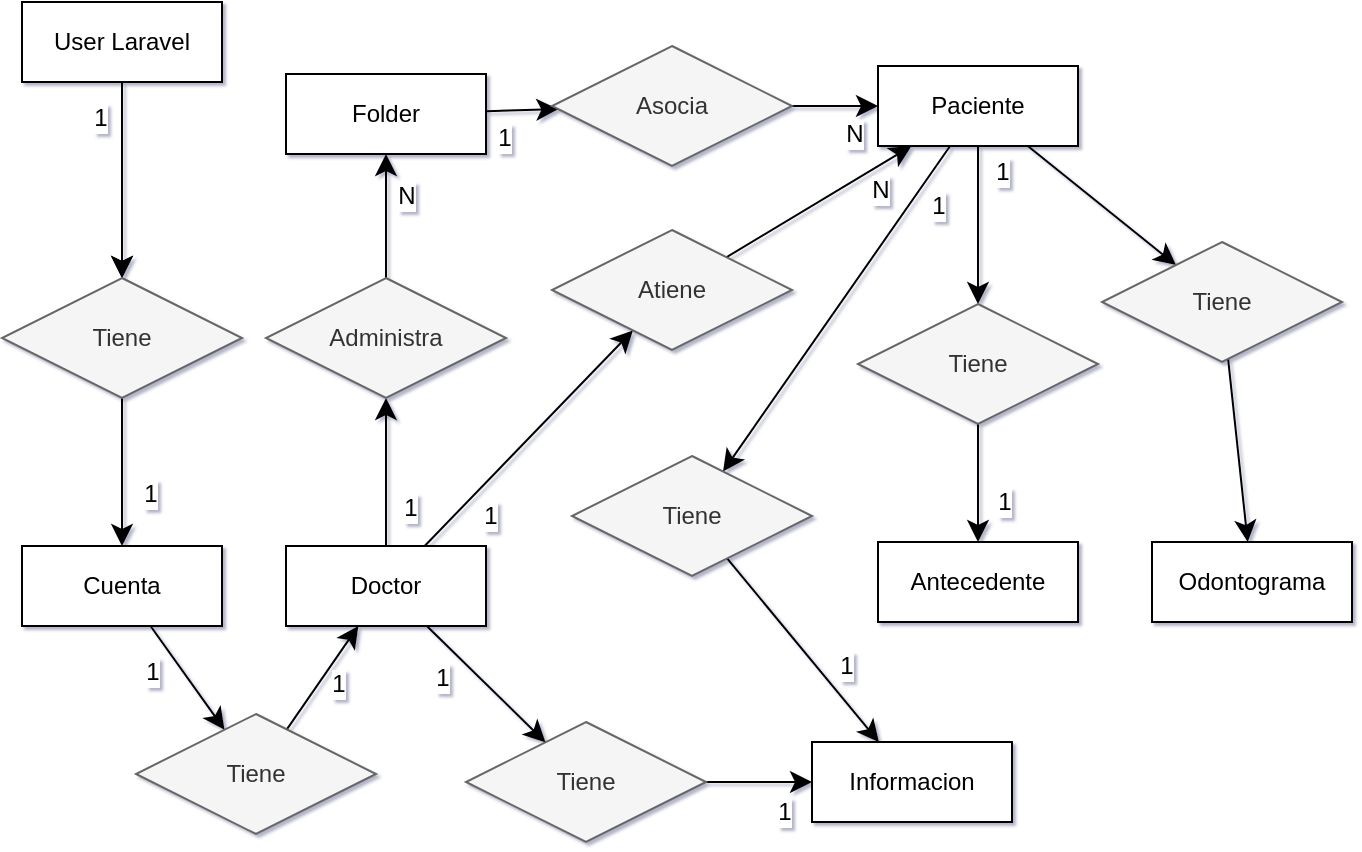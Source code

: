 <mxfile version="26.2.14">
  <diagram name="Página-1" id="kIr5KZjLDU1pyv_HEfKd">
    <mxGraphModel dx="1463" dy="1261" grid="0" gridSize="10" guides="1" tooltips="1" connect="1" arrows="1" fold="1" page="0" pageScale="1" pageWidth="827" pageHeight="1169" background="none" math="0" shadow="1">
      <root>
        <mxCell id="0" />
        <mxCell id="1" parent="0" />
        <mxCell id="9YZykXCtZSyrLqcgToU8-7" value="" style="edgeStyle=none;curved=1;rounded=0;orthogonalLoop=1;jettySize=auto;html=1;fontSize=12;startSize=8;endSize=8;" parent="1" source="SNBwKNHGnvzbRHk3ZS-K-1" target="SNBwKNHGnvzbRHk3ZS-K-2" edge="1">
          <mxGeometry relative="1" as="geometry" />
        </mxCell>
        <mxCell id="9YZykXCtZSyrLqcgToU8-15" value="" style="edgeStyle=none;curved=1;rounded=0;orthogonalLoop=1;jettySize=auto;html=1;fontSize=12;startSize=8;endSize=8;" parent="1" source="SNBwKNHGnvzbRHk3ZS-K-1" target="SNBwKNHGnvzbRHk3ZS-K-2" edge="1">
          <mxGeometry relative="1" as="geometry" />
        </mxCell>
        <mxCell id="9YZykXCtZSyrLqcgToU8-16" value="1" style="edgeLabel;html=1;align=center;verticalAlign=middle;resizable=0;points=[];fontSize=12;" parent="9YZykXCtZSyrLqcgToU8-15" vertex="1" connectable="0">
          <mxGeometry x="-0.622" relative="1" as="geometry">
            <mxPoint x="-11" y="-1" as="offset" />
          </mxGeometry>
        </mxCell>
        <mxCell id="SNBwKNHGnvzbRHk3ZS-K-1" value="User Laravel" style="whiteSpace=wrap;html=1;align=center;" parent="1" vertex="1">
          <mxGeometry x="3" y="-115" width="100" height="40" as="geometry" />
        </mxCell>
        <mxCell id="9YZykXCtZSyrLqcgToU8-8" value="" style="edgeStyle=none;curved=1;rounded=0;orthogonalLoop=1;jettySize=auto;html=1;fontSize=12;startSize=8;endSize=8;" parent="1" source="SNBwKNHGnvzbRHk3ZS-K-2" target="9YZykXCtZSyrLqcgToU8-1" edge="1">
          <mxGeometry relative="1" as="geometry" />
        </mxCell>
        <mxCell id="9YZykXCtZSyrLqcgToU8-18" value="1" style="edgeLabel;html=1;align=center;verticalAlign=middle;resizable=0;points=[];fontSize=12;" parent="9YZykXCtZSyrLqcgToU8-8" vertex="1" connectable="0">
          <mxGeometry x="0.261" y="1" relative="1" as="geometry">
            <mxPoint x="13" y="1" as="offset" />
          </mxGeometry>
        </mxCell>
        <mxCell id="SNBwKNHGnvzbRHk3ZS-K-2" value="Tiene" style="shape=rhombus;perimeter=rhombusPerimeter;whiteSpace=wrap;html=1;align=center;fillColor=#f5f5f5;strokeColor=#666666;fontColor=#333333;" parent="1" vertex="1">
          <mxGeometry x="-7" y="23" width="120" height="60" as="geometry" />
        </mxCell>
        <mxCell id="9YZykXCtZSyrLqcgToU8-11" value="" style="edgeStyle=none;curved=1;rounded=0;orthogonalLoop=1;jettySize=auto;html=1;fontSize=12;startSize=8;endSize=8;" parent="1" source="9YZykXCtZSyrLqcgToU8-1" target="9YZykXCtZSyrLqcgToU8-9" edge="1">
          <mxGeometry relative="1" as="geometry" />
        </mxCell>
        <mxCell id="9YZykXCtZSyrLqcgToU8-19" value="1" style="edgeLabel;html=1;align=center;verticalAlign=middle;resizable=0;points=[];fontSize=12;" parent="9YZykXCtZSyrLqcgToU8-11" vertex="1" connectable="0">
          <mxGeometry x="-0.574" relative="1" as="geometry">
            <mxPoint x="-7" y="12" as="offset" />
          </mxGeometry>
        </mxCell>
        <mxCell id="9YZykXCtZSyrLqcgToU8-1" value="Cuenta" style="whiteSpace=wrap;html=1;align=center;" parent="1" vertex="1">
          <mxGeometry x="3" y="157" width="100" height="40" as="geometry" />
        </mxCell>
        <mxCell id="9YZykXCtZSyrLqcgToU8-27" value="" style="edgeStyle=none;curved=1;rounded=0;orthogonalLoop=1;jettySize=auto;html=1;fontSize=12;startSize=8;endSize=8;" parent="1" source="9YZykXCtZSyrLqcgToU8-2" target="9YZykXCtZSyrLqcgToU8-26" edge="1">
          <mxGeometry relative="1" as="geometry" />
        </mxCell>
        <mxCell id="9YZykXCtZSyrLqcgToU8-29" value="1" style="edgeLabel;html=1;align=center;verticalAlign=middle;resizable=0;points=[];fontSize=12;" parent="9YZykXCtZSyrLqcgToU8-27" vertex="1" connectable="0">
          <mxGeometry x="-0.57" y="1" relative="1" as="geometry">
            <mxPoint x="1" y="14" as="offset" />
          </mxGeometry>
        </mxCell>
        <mxCell id="9YZykXCtZSyrLqcgToU8-2" value="Folder" style="whiteSpace=wrap;html=1;align=center;" parent="1" vertex="1">
          <mxGeometry x="135" y="-79" width="100" height="40" as="geometry" />
        </mxCell>
        <mxCell id="9YZykXCtZSyrLqcgToU8-22" style="edgeStyle=none;curved=1;rounded=0;orthogonalLoop=1;jettySize=auto;html=1;fontSize=12;startSize=8;endSize=8;" parent="1" source="9YZykXCtZSyrLqcgToU8-3" target="9YZykXCtZSyrLqcgToU8-21" edge="1">
          <mxGeometry relative="1" as="geometry" />
        </mxCell>
        <mxCell id="9YZykXCtZSyrLqcgToU8-24" value="1" style="edgeLabel;html=1;align=center;verticalAlign=middle;resizable=0;points=[];fontSize=12;" parent="9YZykXCtZSyrLqcgToU8-22" vertex="1" connectable="0">
          <mxGeometry x="-0.664" relative="1" as="geometry">
            <mxPoint x="12" y="-7" as="offset" />
          </mxGeometry>
        </mxCell>
        <mxCell id="9YZykXCtZSyrLqcgToU8-32" style="edgeStyle=none;curved=1;rounded=0;orthogonalLoop=1;jettySize=auto;html=1;fontSize=12;startSize=8;endSize=8;" parent="1" source="9YZykXCtZSyrLqcgToU8-3" target="9YZykXCtZSyrLqcgToU8-31" edge="1">
          <mxGeometry relative="1" as="geometry" />
        </mxCell>
        <mxCell id="9YZykXCtZSyrLqcgToU8-43" value="1" style="edgeLabel;html=1;align=center;verticalAlign=middle;resizable=0;points=[];fontSize=12;" parent="9YZykXCtZSyrLqcgToU8-32" vertex="1" connectable="0">
          <mxGeometry x="-0.417" y="-2" relative="1" as="geometry">
            <mxPoint x="-8" y="8" as="offset" />
          </mxGeometry>
        </mxCell>
        <mxCell id="9YZykXCtZSyrLqcgToU8-51" style="edgeStyle=none;curved=1;rounded=0;orthogonalLoop=1;jettySize=auto;html=1;fontSize=12;startSize=8;endSize=8;" parent="1" source="9YZykXCtZSyrLqcgToU8-3" target="9YZykXCtZSyrLqcgToU8-50" edge="1">
          <mxGeometry relative="1" as="geometry" />
        </mxCell>
        <mxCell id="9YZykXCtZSyrLqcgToU8-53" value="1" style="edgeLabel;html=1;align=center;verticalAlign=middle;resizable=0;points=[];fontSize=12;" parent="9YZykXCtZSyrLqcgToU8-51" vertex="1" connectable="0">
          <mxGeometry x="-0.598" y="2" relative="1" as="geometry">
            <mxPoint x="13" y="8" as="offset" />
          </mxGeometry>
        </mxCell>
        <mxCell id="9YZykXCtZSyrLqcgToU8-3" value="Doctor" style="whiteSpace=wrap;html=1;align=center;" parent="1" vertex="1">
          <mxGeometry x="135" y="157" width="100" height="40" as="geometry" />
        </mxCell>
        <mxCell id="9YZykXCtZSyrLqcgToU8-36" value="" style="edgeStyle=none;curved=1;rounded=0;orthogonalLoop=1;jettySize=auto;html=1;fontSize=12;startSize=8;endSize=8;" parent="1" source="9YZykXCtZSyrLqcgToU8-4" target="9YZykXCtZSyrLqcgToU8-35" edge="1">
          <mxGeometry relative="1" as="geometry" />
        </mxCell>
        <mxCell id="9YZykXCtZSyrLqcgToU8-55" value="1" style="edgeLabel;html=1;align=center;verticalAlign=middle;resizable=0;points=[];fontSize=12;" parent="9YZykXCtZSyrLqcgToU8-36" vertex="1" connectable="0">
          <mxGeometry x="-0.686" y="2" relative="1" as="geometry">
            <mxPoint x="10" y="3" as="offset" />
          </mxGeometry>
        </mxCell>
        <mxCell id="9YZykXCtZSyrLqcgToU8-41" style="edgeStyle=none;curved=1;rounded=0;orthogonalLoop=1;jettySize=auto;html=1;fontSize=12;startSize=8;endSize=8;" parent="1" source="9YZykXCtZSyrLqcgToU8-4" target="9YZykXCtZSyrLqcgToU8-40" edge="1">
          <mxGeometry relative="1" as="geometry" />
        </mxCell>
        <mxCell id="9YZykXCtZSyrLqcgToU8-47" value="1" style="edgeLabel;html=1;align=center;verticalAlign=middle;resizable=0;points=[];fontSize=12;" parent="9YZykXCtZSyrLqcgToU8-41" vertex="1" connectable="0">
          <mxGeometry x="-0.652" relative="1" as="geometry">
            <mxPoint x="12" y="-1" as="offset" />
          </mxGeometry>
        </mxCell>
        <mxCell id="nRuT38a2blVpp1CIbl4l-3" style="edgeStyle=none;curved=1;rounded=0;orthogonalLoop=1;jettySize=auto;html=1;fontSize=12;startSize=8;endSize=8;" edge="1" parent="1" source="9YZykXCtZSyrLqcgToU8-4" target="nRuT38a2blVpp1CIbl4l-2">
          <mxGeometry relative="1" as="geometry" />
        </mxCell>
        <mxCell id="9YZykXCtZSyrLqcgToU8-4" value="Paciente" style="whiteSpace=wrap;html=1;align=center;" parent="1" vertex="1">
          <mxGeometry x="431" y="-83" width="100" height="40" as="geometry" />
        </mxCell>
        <mxCell id="9YZykXCtZSyrLqcgToU8-5" value="Informacion" style="whiteSpace=wrap;html=1;align=center;" parent="1" vertex="1">
          <mxGeometry x="398" y="255" width="100" height="40" as="geometry" />
        </mxCell>
        <mxCell id="9YZykXCtZSyrLqcgToU8-6" value="Antecedente" style="whiteSpace=wrap;html=1;align=center;" parent="1" vertex="1">
          <mxGeometry x="431" y="155" width="100" height="40" as="geometry" />
        </mxCell>
        <mxCell id="9YZykXCtZSyrLqcgToU8-12" value="" style="edgeStyle=none;curved=1;rounded=0;orthogonalLoop=1;jettySize=auto;html=1;fontSize=12;startSize=8;endSize=8;" parent="1" source="9YZykXCtZSyrLqcgToU8-9" target="9YZykXCtZSyrLqcgToU8-3" edge="1">
          <mxGeometry relative="1" as="geometry" />
        </mxCell>
        <mxCell id="9YZykXCtZSyrLqcgToU8-20" value="1" style="edgeLabel;html=1;align=center;verticalAlign=middle;resizable=0;points=[];fontSize=12;" parent="9YZykXCtZSyrLqcgToU8-12" vertex="1" connectable="0">
          <mxGeometry x="0.376" y="1" relative="1" as="geometry">
            <mxPoint x="1" y="13" as="offset" />
          </mxGeometry>
        </mxCell>
        <mxCell id="9YZykXCtZSyrLqcgToU8-9" value="Tiene" style="shape=rhombus;perimeter=rhombusPerimeter;whiteSpace=wrap;html=1;align=center;fillColor=#f5f5f5;fontColor=#333333;strokeColor=#666666;" parent="1" vertex="1">
          <mxGeometry x="60" y="241" width="120" height="60" as="geometry" />
        </mxCell>
        <mxCell id="9YZykXCtZSyrLqcgToU8-23" value="" style="edgeStyle=none;curved=1;rounded=0;orthogonalLoop=1;jettySize=auto;html=1;fontSize=12;startSize=8;endSize=8;" parent="1" source="9YZykXCtZSyrLqcgToU8-21" target="9YZykXCtZSyrLqcgToU8-2" edge="1">
          <mxGeometry relative="1" as="geometry" />
        </mxCell>
        <mxCell id="9YZykXCtZSyrLqcgToU8-25" value="N" style="edgeLabel;html=1;align=center;verticalAlign=middle;resizable=0;points=[];fontSize=12;" parent="9YZykXCtZSyrLqcgToU8-23" vertex="1" connectable="0">
          <mxGeometry x="0.26" relative="1" as="geometry">
            <mxPoint x="10" y="-2" as="offset" />
          </mxGeometry>
        </mxCell>
        <mxCell id="9YZykXCtZSyrLqcgToU8-21" value="Administra" style="shape=rhombus;perimeter=rhombusPerimeter;whiteSpace=wrap;html=1;align=center;fillColor=#f5f5f5;fontColor=#333333;strokeColor=#666666;" parent="1" vertex="1">
          <mxGeometry x="125" y="23" width="120" height="60" as="geometry" />
        </mxCell>
        <mxCell id="9YZykXCtZSyrLqcgToU8-28" value="" style="edgeStyle=none;curved=1;rounded=0;orthogonalLoop=1;jettySize=auto;html=1;fontSize=12;startSize=8;endSize=8;" parent="1" source="9YZykXCtZSyrLqcgToU8-26" target="9YZykXCtZSyrLqcgToU8-4" edge="1">
          <mxGeometry relative="1" as="geometry" />
        </mxCell>
        <mxCell id="9YZykXCtZSyrLqcgToU8-30" value="N" style="edgeLabel;html=1;align=center;verticalAlign=middle;resizable=0;points=[];fontSize=12;" parent="9YZykXCtZSyrLqcgToU8-28" vertex="1" connectable="0">
          <mxGeometry x="0.315" y="-1" relative="1" as="geometry">
            <mxPoint x="2" y="13" as="offset" />
          </mxGeometry>
        </mxCell>
        <mxCell id="9YZykXCtZSyrLqcgToU8-26" value="Asocia" style="shape=rhombus;perimeter=rhombusPerimeter;whiteSpace=wrap;html=1;align=center;fillColor=#f5f5f5;fontColor=#333333;strokeColor=#666666;" parent="1" vertex="1">
          <mxGeometry x="268" y="-93" width="120" height="60" as="geometry" />
        </mxCell>
        <mxCell id="9YZykXCtZSyrLqcgToU8-33" value="" style="edgeStyle=none;curved=1;rounded=0;orthogonalLoop=1;jettySize=auto;html=1;fontSize=12;startSize=8;endSize=8;" parent="1" source="9YZykXCtZSyrLqcgToU8-31" target="9YZykXCtZSyrLqcgToU8-5" edge="1">
          <mxGeometry relative="1" as="geometry" />
        </mxCell>
        <mxCell id="9YZykXCtZSyrLqcgToU8-44" value="1" style="edgeLabel;html=1;align=center;verticalAlign=middle;resizable=0;points=[];fontSize=12;" parent="9YZykXCtZSyrLqcgToU8-33" vertex="1" connectable="0">
          <mxGeometry x="0.358" relative="1" as="geometry">
            <mxPoint x="3" y="15" as="offset" />
          </mxGeometry>
        </mxCell>
        <mxCell id="9YZykXCtZSyrLqcgToU8-31" value="Tiene" style="shape=rhombus;perimeter=rhombusPerimeter;whiteSpace=wrap;html=1;align=center;fillColor=#f5f5f5;fontColor=#333333;strokeColor=#666666;" parent="1" vertex="1">
          <mxGeometry x="225" y="245" width="120" height="60" as="geometry" />
        </mxCell>
        <mxCell id="9YZykXCtZSyrLqcgToU8-39" style="edgeStyle=none;curved=1;rounded=0;orthogonalLoop=1;jettySize=auto;html=1;fontSize=12;startSize=8;endSize=8;" parent="1" source="9YZykXCtZSyrLqcgToU8-35" target="9YZykXCtZSyrLqcgToU8-5" edge="1">
          <mxGeometry relative="1" as="geometry" />
        </mxCell>
        <mxCell id="9YZykXCtZSyrLqcgToU8-46" value="1" style="edgeLabel;html=1;align=center;verticalAlign=middle;resizable=0;points=[];fontSize=12;" parent="9YZykXCtZSyrLqcgToU8-39" vertex="1" connectable="0">
          <mxGeometry x="0.272" y="1" relative="1" as="geometry">
            <mxPoint x="10" y="-4" as="offset" />
          </mxGeometry>
        </mxCell>
        <mxCell id="9YZykXCtZSyrLqcgToU8-35" value="Tiene" style="shape=rhombus;perimeter=rhombusPerimeter;whiteSpace=wrap;html=1;align=center;fillColor=#f5f5f5;fontColor=#333333;strokeColor=#666666;" parent="1" vertex="1">
          <mxGeometry x="278" y="112" width="120" height="60" as="geometry" />
        </mxCell>
        <mxCell id="9YZykXCtZSyrLqcgToU8-42" style="edgeStyle=none;curved=1;rounded=0;orthogonalLoop=1;jettySize=auto;html=1;fontSize=12;startSize=8;endSize=8;" parent="1" source="9YZykXCtZSyrLqcgToU8-40" target="9YZykXCtZSyrLqcgToU8-6" edge="1">
          <mxGeometry relative="1" as="geometry" />
        </mxCell>
        <mxCell id="9YZykXCtZSyrLqcgToU8-48" value="1" style="edgeLabel;html=1;align=center;verticalAlign=middle;resizable=0;points=[];fontSize=12;" parent="9YZykXCtZSyrLqcgToU8-42" vertex="1" connectable="0">
          <mxGeometry x="0.15" relative="1" as="geometry">
            <mxPoint x="13" y="5" as="offset" />
          </mxGeometry>
        </mxCell>
        <mxCell id="9YZykXCtZSyrLqcgToU8-40" value="Tiene" style="shape=rhombus;perimeter=rhombusPerimeter;whiteSpace=wrap;html=1;align=center;fillColor=#f5f5f5;fontColor=#333333;strokeColor=#666666;" parent="1" vertex="1">
          <mxGeometry x="421" y="36" width="120" height="60" as="geometry" />
        </mxCell>
        <mxCell id="9YZykXCtZSyrLqcgToU8-49" style="edgeStyle=none;curved=1;rounded=0;orthogonalLoop=1;jettySize=auto;html=1;exitX=1;exitY=1;exitDx=0;exitDy=0;fontSize=12;startSize=8;endSize=8;" parent="1" source="9YZykXCtZSyrLqcgToU8-35" target="9YZykXCtZSyrLqcgToU8-35" edge="1">
          <mxGeometry relative="1" as="geometry" />
        </mxCell>
        <mxCell id="9YZykXCtZSyrLqcgToU8-52" style="edgeStyle=none;curved=1;rounded=0;orthogonalLoop=1;jettySize=auto;html=1;fontSize=12;startSize=8;endSize=8;" parent="1" source="9YZykXCtZSyrLqcgToU8-50" target="9YZykXCtZSyrLqcgToU8-4" edge="1">
          <mxGeometry relative="1" as="geometry" />
        </mxCell>
        <mxCell id="9YZykXCtZSyrLqcgToU8-54" value="N" style="edgeLabel;html=1;align=center;verticalAlign=middle;resizable=0;points=[];fontSize=12;" parent="9YZykXCtZSyrLqcgToU8-52" vertex="1" connectable="0">
          <mxGeometry x="0.516" y="1" relative="1" as="geometry">
            <mxPoint x="7" y="9" as="offset" />
          </mxGeometry>
        </mxCell>
        <mxCell id="9YZykXCtZSyrLqcgToU8-50" value="Atiene" style="shape=rhombus;perimeter=rhombusPerimeter;whiteSpace=wrap;html=1;align=center;fillColor=#f5f5f5;fontColor=#333333;strokeColor=#666666;" parent="1" vertex="1">
          <mxGeometry x="268" y="-1" width="120" height="60" as="geometry" />
        </mxCell>
        <mxCell id="nRuT38a2blVpp1CIbl4l-1" value="Odontograma" style="whiteSpace=wrap;html=1;align=center;" vertex="1" parent="1">
          <mxGeometry x="568" y="155" width="100" height="40" as="geometry" />
        </mxCell>
        <mxCell id="nRuT38a2blVpp1CIbl4l-4" style="edgeStyle=none;curved=1;rounded=0;orthogonalLoop=1;jettySize=auto;html=1;fontSize=12;startSize=8;endSize=8;" edge="1" parent="1" source="nRuT38a2blVpp1CIbl4l-2" target="nRuT38a2blVpp1CIbl4l-1">
          <mxGeometry relative="1" as="geometry" />
        </mxCell>
        <mxCell id="nRuT38a2blVpp1CIbl4l-2" value="Tiene" style="shape=rhombus;perimeter=rhombusPerimeter;whiteSpace=wrap;html=1;align=center;fillColor=#f5f5f5;fontColor=#333333;strokeColor=#666666;" vertex="1" parent="1">
          <mxGeometry x="543" y="5" width="120" height="60" as="geometry" />
        </mxCell>
      </root>
    </mxGraphModel>
  </diagram>
</mxfile>
